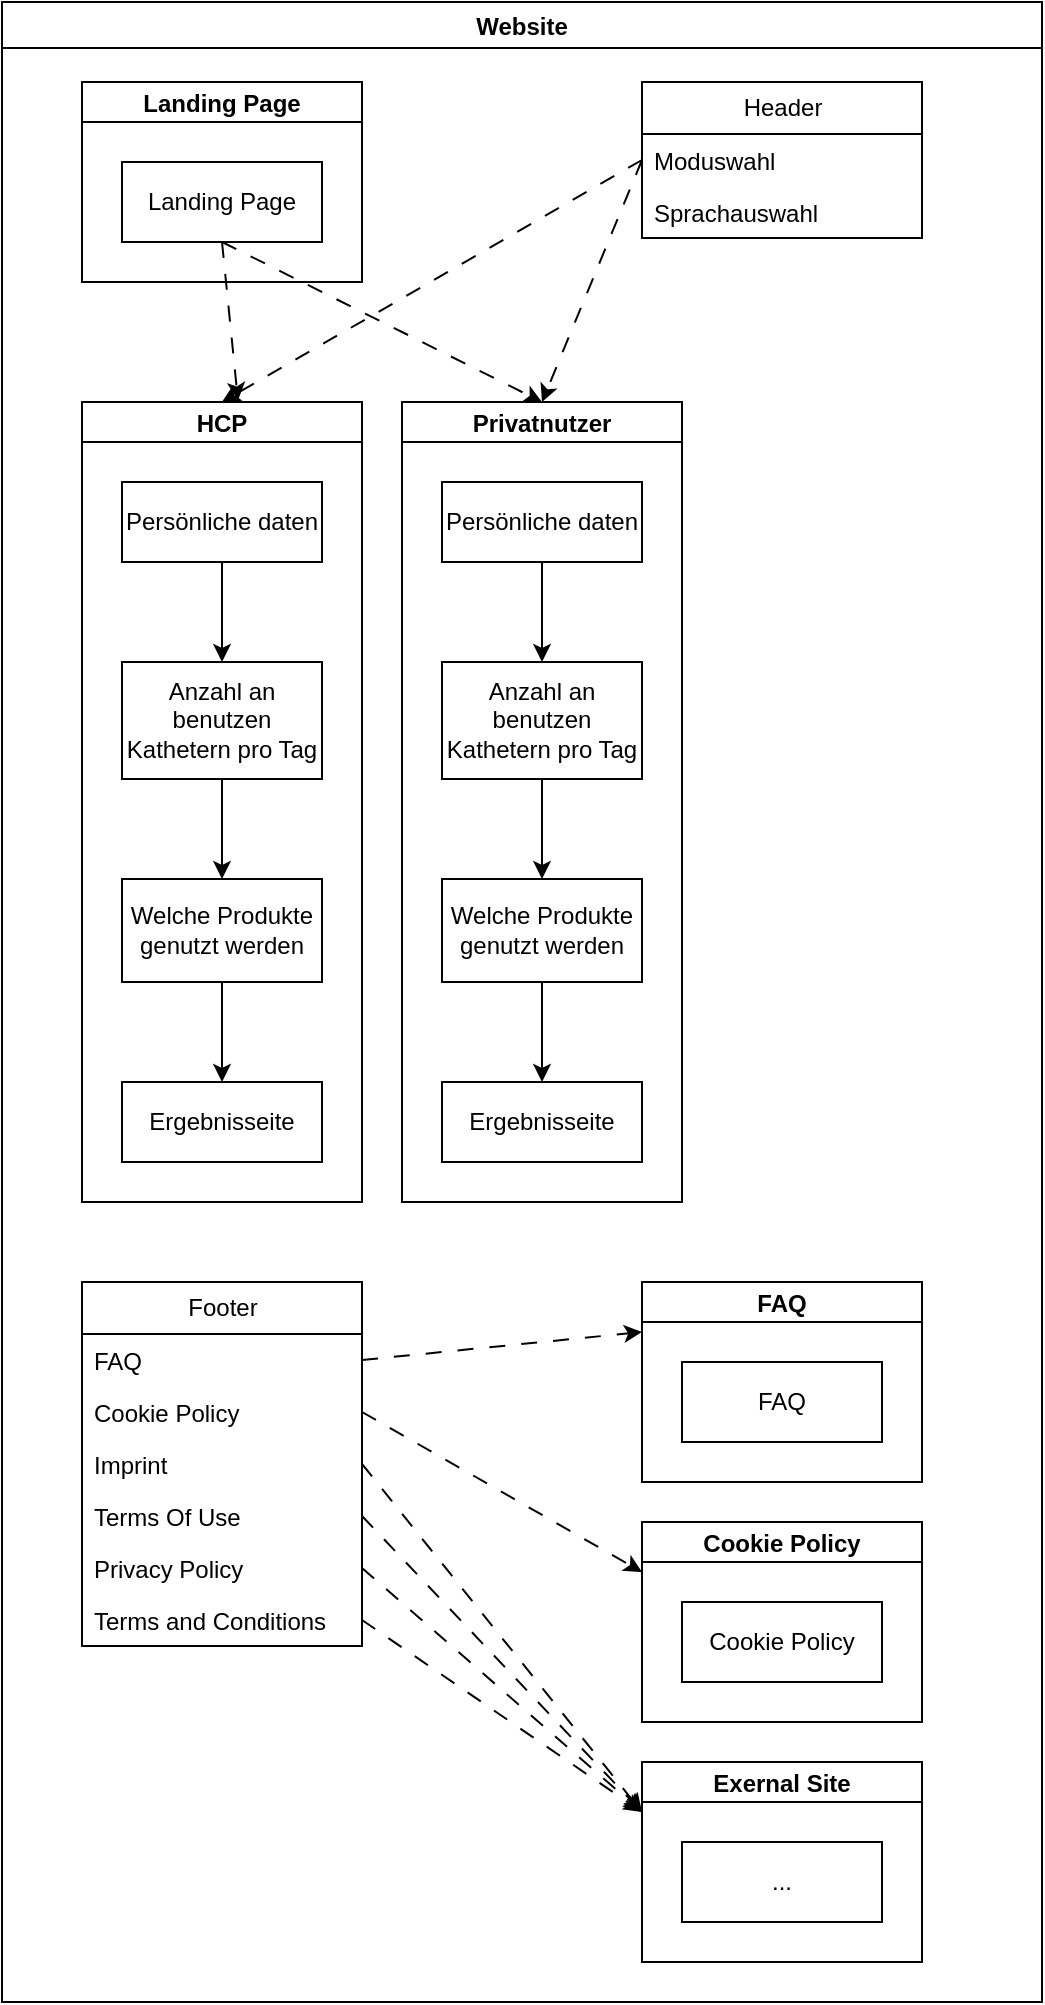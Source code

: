 <mxfile>
    <diagram id="fPs62qkv7y0Zu4GkwDsp" name="Seite-1">
        <mxGraphModel dx="1231" dy="791" grid="1" gridSize="10" guides="1" tooltips="1" connect="1" arrows="1" fold="1" page="1" pageScale="1" pageWidth="827" pageHeight="1169" math="0" shadow="0">
            <root>
                <mxCell id="0"/>
                <mxCell id="1" parent="0"/>
                <mxCell id="61" value="Website" style="swimlane;rounded=0;shadow=0;glass=0;sketch=0;gradientColor=none;" vertex="1" parent="1">
                    <mxGeometry x="80" y="80" width="520" height="1000" as="geometry">
                        <mxRectangle x="90" y="160" width="100" height="30" as="alternateBounds"/>
                    </mxGeometry>
                </mxCell>
                <mxCell id="30" value="Landing Page" style="swimlane;startSize=20;horizontal=1;childLayout=flowLayout;flowOrientation=north;resizable=0;interRankCellSpacing=50;containerType=tree;fontSize=12;gradientColor=none;flipH=0;flipV=0;swimlaneLine=1;rounded=0;shadow=0;glass=0;" vertex="1" parent="61">
                    <mxGeometry x="40" y="40" width="140" height="100" as="geometry"/>
                </mxCell>
                <mxCell id="31" value="Landing Page" style="whiteSpace=wrap;html=1;" vertex="1" parent="30">
                    <mxGeometry x="20" y="40" width="100" height="40" as="geometry"/>
                </mxCell>
                <mxCell id="42" value="Privatnutzer" style="swimlane;startSize=20;horizontal=1;childLayout=flowLayout;flowOrientation=north;resizable=0;interRankCellSpacing=50;containerType=tree;fontSize=12;" vertex="1" parent="61">
                    <mxGeometry x="200" y="200" width="140" height="400" as="geometry"/>
                </mxCell>
                <mxCell id="43" value="Persönliche daten" style="whiteSpace=wrap;html=1;" vertex="1" parent="42">
                    <mxGeometry x="20" y="40" width="100" height="40" as="geometry"/>
                </mxCell>
                <mxCell id="44" value="Anzahl an benutzen Kathetern pro Tag" style="whiteSpace=wrap;html=1;" vertex="1" parent="42">
                    <mxGeometry x="20" y="130" width="100" height="58.5" as="geometry"/>
                </mxCell>
                <mxCell id="45" value="" style="html=1;rounded=1;curved=0;sourcePerimeterSpacing=0;targetPerimeterSpacing=0;startSize=6;endSize=6;noEdgeStyle=1;orthogonal=1;" edge="1" parent="42" source="43" target="44">
                    <mxGeometry relative="1" as="geometry">
                        <Array as="points">
                            <mxPoint x="70" y="92"/>
                            <mxPoint x="70" y="118"/>
                        </Array>
                    </mxGeometry>
                </mxCell>
                <mxCell id="46" value="Welche Produkte genutzt werden" style="whiteSpace=wrap;html=1;" vertex="1" parent="42">
                    <mxGeometry x="20" y="238.5" width="100" height="51.5" as="geometry"/>
                </mxCell>
                <mxCell id="47" value="" style="html=1;rounded=1;curved=0;sourcePerimeterSpacing=0;targetPerimeterSpacing=0;startSize=6;endSize=6;noEdgeStyle=1;orthogonal=1;" edge="1" parent="42" source="44" target="46">
                    <mxGeometry relative="1" as="geometry">
                        <Array as="points">
                            <mxPoint x="70" y="200.5"/>
                            <mxPoint x="70" y="226.5"/>
                        </Array>
                    </mxGeometry>
                </mxCell>
                <mxCell id="48" value="Ergebnisseite" style="whiteSpace=wrap;html=1;" vertex="1" parent="42">
                    <mxGeometry x="20" y="340" width="100" height="40" as="geometry"/>
                </mxCell>
                <mxCell id="49" style="edgeStyle=none;html=1;exitX=0.5;exitY=1;exitDx=0;exitDy=0;entryX=0.5;entryY=0;entryDx=0;entryDy=0;noEdgeStyle=1;orthogonal=1;" edge="1" parent="42" source="46" target="48">
                    <mxGeometry relative="1" as="geometry">
                        <Array as="points">
                            <mxPoint x="70" y="302"/>
                            <mxPoint x="70" y="328"/>
                        </Array>
                    </mxGeometry>
                </mxCell>
                <mxCell id="50" value="HCP" style="swimlane;startSize=20;horizontal=1;childLayout=flowLayout;flowOrientation=north;resizable=0;interRankCellSpacing=50;containerType=tree;fontSize=12;gradientColor=none;flipH=0;flipV=0;swimlaneLine=1;rounded=0;shadow=0;glass=0;resizeHeight=0;resizeWidth=0;fillColor=default;" vertex="1" parent="61">
                    <mxGeometry x="40" y="200" width="140" height="400" as="geometry"/>
                </mxCell>
                <mxCell id="51" value="Persönliche daten" style="whiteSpace=wrap;html=1;" vertex="1" parent="50">
                    <mxGeometry x="20" y="40" width="100" height="40" as="geometry"/>
                </mxCell>
                <mxCell id="52" value="Anzahl an benutzen Kathetern pro Tag" style="whiteSpace=wrap;html=1;" vertex="1" parent="50">
                    <mxGeometry x="20" y="130" width="100" height="58.5" as="geometry"/>
                </mxCell>
                <mxCell id="53" value="" style="html=1;rounded=1;curved=0;sourcePerimeterSpacing=0;targetPerimeterSpacing=0;startSize=6;endSize=6;noEdgeStyle=1;orthogonal=1;" edge="1" parent="50" source="51" target="52">
                    <mxGeometry relative="1" as="geometry">
                        <Array as="points">
                            <mxPoint x="70" y="92"/>
                            <mxPoint x="70" y="118"/>
                        </Array>
                    </mxGeometry>
                </mxCell>
                <mxCell id="54" value="Welche Produkte genutzt werden" style="whiteSpace=wrap;html=1;" vertex="1" parent="50">
                    <mxGeometry x="20" y="238.5" width="100" height="51.5" as="geometry"/>
                </mxCell>
                <mxCell id="55" value="" style="html=1;rounded=1;curved=0;sourcePerimeterSpacing=0;targetPerimeterSpacing=0;startSize=6;endSize=6;noEdgeStyle=1;orthogonal=1;" edge="1" parent="50" source="52" target="54">
                    <mxGeometry relative="1" as="geometry">
                        <Array as="points">
                            <mxPoint x="70" y="200.5"/>
                            <mxPoint x="70" y="226.5"/>
                        </Array>
                    </mxGeometry>
                </mxCell>
                <mxCell id="56" value="Ergebnisseite" style="whiteSpace=wrap;html=1;" vertex="1" parent="50">
                    <mxGeometry x="20" y="340" width="100" height="40" as="geometry"/>
                </mxCell>
                <mxCell id="57" style="edgeStyle=none;html=1;exitX=0.5;exitY=1;exitDx=0;exitDy=0;entryX=0.5;entryY=0;entryDx=0;entryDy=0;noEdgeStyle=1;orthogonal=1;" edge="1" parent="50" source="54" target="56">
                    <mxGeometry relative="1" as="geometry">
                        <Array as="points">
                            <mxPoint x="70" y="302"/>
                            <mxPoint x="70" y="328"/>
                        </Array>
                    </mxGeometry>
                </mxCell>
                <mxCell id="58" style="edgeStyle=none;html=1;exitX=0.5;exitY=1;exitDx=0;exitDy=0;entryX=0.557;entryY=-0.002;entryDx=0;entryDy=0;entryPerimeter=0;dashed=1;dashPattern=8 8;" edge="1" parent="61" source="31" target="50">
                    <mxGeometry relative="1" as="geometry"/>
                </mxCell>
                <mxCell id="59" style="edgeStyle=none;html=1;exitX=0.5;exitY=1;exitDx=0;exitDy=0;entryX=0.5;entryY=0;entryDx=0;entryDy=0;dashed=1;dashPattern=8 8;" edge="1" parent="61" source="31" target="42">
                    <mxGeometry relative="1" as="geometry"/>
                </mxCell>
                <mxCell id="62" value="Header" style="swimlane;fontStyle=0;childLayout=stackLayout;horizontal=1;startSize=26;fillColor=none;horizontalStack=0;resizeParent=1;resizeParentMax=0;resizeLast=0;collapsible=1;marginBottom=0;html=1;rounded=0;shadow=0;glass=0;sketch=0;" vertex="1" parent="61">
                    <mxGeometry x="320" y="40" width="140" height="78" as="geometry">
                        <mxRectangle x="410" y="60" width="60" height="30" as="alternateBounds"/>
                    </mxGeometry>
                </mxCell>
                <mxCell id="63" value="Moduswahl" style="text;strokeColor=none;fillColor=none;align=left;verticalAlign=top;spacingLeft=4;spacingRight=4;overflow=hidden;rotatable=0;points=[[0,0.5],[1,0.5]];portConstraint=eastwest;whiteSpace=wrap;html=1;rounded=0;shadow=0;glass=0;sketch=0;" vertex="1" parent="62">
                    <mxGeometry y="26" width="140" height="26" as="geometry"/>
                </mxCell>
                <mxCell id="64" value="Sprachauswahl" style="text;strokeColor=none;fillColor=none;align=left;verticalAlign=top;spacingLeft=4;spacingRight=4;overflow=hidden;rotatable=0;points=[[0,0.5],[1,0.5]];portConstraint=eastwest;whiteSpace=wrap;html=1;rounded=0;shadow=0;glass=0;sketch=0;" vertex="1" parent="62">
                    <mxGeometry y="52" width="140" height="26" as="geometry"/>
                </mxCell>
                <mxCell id="66" style="edgeStyle=none;html=1;entryX=0.5;entryY=0;entryDx=0;entryDy=0;dashed=1;dashPattern=8 8;exitX=0;exitY=0.5;exitDx=0;exitDy=0;" edge="1" parent="61" source="63" target="42">
                    <mxGeometry relative="1" as="geometry"/>
                </mxCell>
                <mxCell id="67" style="edgeStyle=none;html=1;entryX=0.5;entryY=0;entryDx=0;entryDy=0;dashed=1;dashPattern=8 8;exitX=0;exitY=0.5;exitDx=0;exitDy=0;" edge="1" parent="61" source="63" target="50">
                    <mxGeometry relative="1" as="geometry"/>
                </mxCell>
                <mxCell id="68" value="Footer" style="swimlane;fontStyle=0;childLayout=stackLayout;horizontal=1;startSize=26;fillColor=none;horizontalStack=0;resizeParent=1;resizeParentMax=0;resizeLast=0;collapsible=1;marginBottom=0;html=1;rounded=0;shadow=0;glass=0;sketch=0;" vertex="1" parent="61">
                    <mxGeometry x="40" y="640" width="140" height="182" as="geometry">
                        <mxRectangle x="410" y="60" width="60" height="30" as="alternateBounds"/>
                    </mxGeometry>
                </mxCell>
                <mxCell id="69" value="FAQ" style="text;strokeColor=none;fillColor=none;align=left;verticalAlign=top;spacingLeft=4;spacingRight=4;overflow=hidden;rotatable=0;points=[[0,0.5],[1,0.5]];portConstraint=eastwest;whiteSpace=wrap;html=1;rounded=0;shadow=0;glass=0;sketch=0;" vertex="1" parent="68">
                    <mxGeometry y="26" width="140" height="26" as="geometry"/>
                </mxCell>
                <mxCell id="70" value="Cookie Policy" style="text;strokeColor=none;fillColor=none;align=left;verticalAlign=top;spacingLeft=4;spacingRight=4;overflow=hidden;rotatable=0;points=[[0,0.5],[1,0.5]];portConstraint=eastwest;whiteSpace=wrap;html=1;rounded=0;shadow=0;glass=0;sketch=0;" vertex="1" parent="68">
                    <mxGeometry y="52" width="140" height="26" as="geometry"/>
                </mxCell>
                <mxCell id="71" value="Imprint&lt;span style=&quot;color: rgba(0, 0, 0, 0); font-family: monospace; font-size: 0px;&quot;&gt;%3CmxGraphModel%3E%3Croot%3E%3CmxCell%20id%3D%220%22%2F%3E%3CmxCell%20id%3D%221%22%20parent%3D%220%22%2F%3E%3CmxCell%20id%3D%222%22%20value%3D%22Cookie%20Policy%22%20style%3D%22text%3BstrokeColor%3Dnone%3BfillColor%3Dnone%3Balign%3Dleft%3BverticalAlign%3Dtop%3BspacingLeft%3D4%3BspacingRight%3D4%3Boverflow%3Dhidden%3Brotatable%3D0%3Bpoints%3D%5B%5B0%2C0.5%5D%2C%5B1%2C0.5%5D%5D%3BportConstraint%3Deastwest%3BwhiteSpace%3Dwrap%3Bhtml%3D1%3Brounded%3D0%3Bshadow%3D0%3Bglass%3D0%3Bsketch%3D0%3B%22%20vertex%3D%221%22%20parent%3D%221%22%3E%3CmxGeometry%20x%3D%22120%22%20y%3D%22772%22%20width%3D%22140%22%20height%3D%2226%22%20as%3D%22geometry%22%2F%3E%3C%2FmxCell%3E%3C%2Froot%3E%3C%2FmxGraphModel%3E&lt;/span&gt;" style="text;strokeColor=none;fillColor=none;align=left;verticalAlign=top;spacingLeft=4;spacingRight=4;overflow=hidden;rotatable=0;points=[[0,0.5],[1,0.5]];portConstraint=eastwest;whiteSpace=wrap;html=1;rounded=0;shadow=0;glass=0;sketch=0;" vertex="1" parent="68">
                    <mxGeometry y="78" width="140" height="26" as="geometry"/>
                </mxCell>
                <mxCell id="74" value="Terms Of Use" style="text;strokeColor=none;fillColor=none;align=left;verticalAlign=top;spacingLeft=4;spacingRight=4;overflow=hidden;rotatable=0;points=[[0,0.5],[1,0.5]];portConstraint=eastwest;whiteSpace=wrap;html=1;rounded=0;shadow=0;glass=0;sketch=0;" vertex="1" parent="68">
                    <mxGeometry y="104" width="140" height="26" as="geometry"/>
                </mxCell>
                <mxCell id="72" value="Privacy Policy" style="text;strokeColor=none;fillColor=none;align=left;verticalAlign=top;spacingLeft=4;spacingRight=4;overflow=hidden;rotatable=0;points=[[0,0.5],[1,0.5]];portConstraint=eastwest;whiteSpace=wrap;html=1;rounded=0;shadow=0;glass=0;sketch=0;" vertex="1" parent="68">
                    <mxGeometry y="130" width="140" height="26" as="geometry"/>
                </mxCell>
                <mxCell id="73" value="Terms and Conditions" style="text;strokeColor=none;fillColor=none;align=left;verticalAlign=top;spacingLeft=4;spacingRight=4;overflow=hidden;rotatable=0;points=[[0,0.5],[1,0.5]];portConstraint=eastwest;whiteSpace=wrap;html=1;rounded=0;shadow=0;glass=0;sketch=0;" vertex="1" parent="68">
                    <mxGeometry y="156" width="140" height="26" as="geometry"/>
                </mxCell>
                <mxCell id="75" value="FAQ" style="swimlane;startSize=20;horizontal=1;childLayout=flowLayout;flowOrientation=north;resizable=0;interRankCellSpacing=50;containerType=tree;fontSize=12;gradientColor=none;flipH=0;flipV=0;swimlaneLine=1;rounded=0;shadow=0;glass=0;" vertex="1" parent="61">
                    <mxGeometry x="320" y="640" width="140" height="100" as="geometry"/>
                </mxCell>
                <mxCell id="76" value="FAQ" style="whiteSpace=wrap;html=1;" vertex="1" parent="75">
                    <mxGeometry x="20" y="40" width="100" height="40" as="geometry"/>
                </mxCell>
                <mxCell id="77" value="Cookie Policy" style="swimlane;startSize=20;horizontal=1;childLayout=flowLayout;flowOrientation=north;resizable=0;interRankCellSpacing=50;containerType=tree;fontSize=12;gradientColor=none;flipH=0;flipV=0;swimlaneLine=1;rounded=0;shadow=0;glass=0;" vertex="1" parent="61">
                    <mxGeometry x="320" y="760" width="140" height="100" as="geometry"/>
                </mxCell>
                <mxCell id="78" value="Cookie Policy" style="whiteSpace=wrap;html=1;" vertex="1" parent="77">
                    <mxGeometry x="20" y="40" width="100" height="40" as="geometry"/>
                </mxCell>
                <mxCell id="79" style="edgeStyle=none;html=1;dashed=1;dashPattern=8 8;exitX=1;exitY=0.5;exitDx=0;exitDy=0;entryX=0;entryY=0.25;entryDx=0;entryDy=0;" edge="1" parent="61" source="69" target="75">
                    <mxGeometry relative="1" as="geometry"/>
                </mxCell>
                <mxCell id="80" style="edgeStyle=none;html=1;dashed=1;dashPattern=8 8;exitX=1;exitY=0.5;exitDx=0;exitDy=0;entryX=0;entryY=0.25;entryDx=0;entryDy=0;" edge="1" parent="61" source="70" target="77">
                    <mxGeometry relative="1" as="geometry">
                        <mxPoint x="290" y="820" as="targetPoint"/>
                    </mxGeometry>
                </mxCell>
                <mxCell id="82" value="Exernal Site" style="swimlane;startSize=20;horizontal=1;childLayout=flowLayout;flowOrientation=north;resizable=0;interRankCellSpacing=50;containerType=tree;fontSize=12;gradientColor=none;flipH=0;flipV=0;swimlaneLine=1;rounded=0;shadow=0;glass=0;" vertex="1" parent="1">
                    <mxGeometry x="400" y="960" width="140" height="100" as="geometry"/>
                </mxCell>
                <mxCell id="89" value="..." style="whiteSpace=wrap;html=1;" vertex="1" parent="82">
                    <mxGeometry x="20" y="40" width="100" height="40" as="geometry"/>
                </mxCell>
                <mxCell id="85" style="edgeStyle=none;html=1;dashed=1;dashPattern=8 8;exitX=1;exitY=0.5;exitDx=0;exitDy=0;entryX=0;entryY=0.25;entryDx=0;entryDy=0;" edge="1" parent="1" source="71" target="82">
                    <mxGeometry relative="1" as="geometry">
                        <mxPoint x="410" y="875" as="targetPoint"/>
                        <mxPoint x="270" y="795" as="sourcePoint"/>
                    </mxGeometry>
                </mxCell>
                <mxCell id="86" style="edgeStyle=none;html=1;dashed=1;dashPattern=8 8;exitX=1;exitY=0.5;exitDx=0;exitDy=0;entryX=0;entryY=0.25;entryDx=0;entryDy=0;" edge="1" parent="1" source="72" target="82">
                    <mxGeometry relative="1" as="geometry">
                        <mxPoint x="420" y="885" as="targetPoint"/>
                        <mxPoint x="280" y="805" as="sourcePoint"/>
                    </mxGeometry>
                </mxCell>
                <mxCell id="87" style="edgeStyle=none;html=1;dashed=1;dashPattern=8 8;exitX=1;exitY=0.5;exitDx=0;exitDy=0;entryX=0;entryY=0.25;entryDx=0;entryDy=0;" edge="1" parent="1" source="74" target="82">
                    <mxGeometry relative="1" as="geometry">
                        <mxPoint x="430" y="895" as="targetPoint"/>
                        <mxPoint x="290" y="815" as="sourcePoint"/>
                    </mxGeometry>
                </mxCell>
                <mxCell id="88" style="edgeStyle=none;html=1;dashed=1;dashPattern=8 8;exitX=1;exitY=0.5;exitDx=0;exitDy=0;entryX=0;entryY=0.25;entryDx=0;entryDy=0;" edge="1" parent="1" source="73" target="82">
                    <mxGeometry relative="1" as="geometry">
                        <mxPoint x="440" y="905" as="targetPoint"/>
                        <mxPoint x="300" y="825" as="sourcePoint"/>
                    </mxGeometry>
                </mxCell>
            </root>
        </mxGraphModel>
    </diagram>
</mxfile>